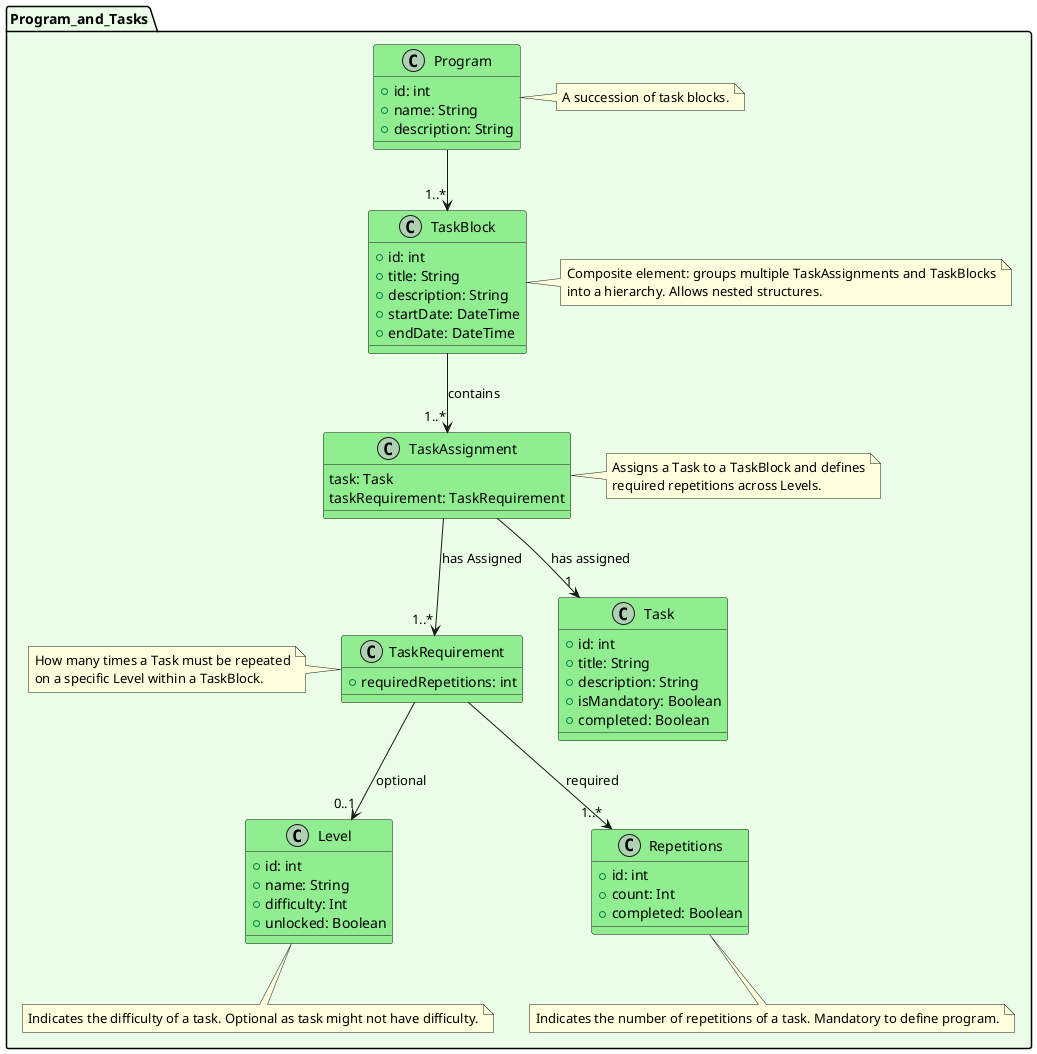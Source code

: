 @startuml
package Program_and_Tasks #ebffe8ff {

  class Program #lightgreen {
    +id: int
    +name: String
    +description: String
  }

  note right of Program
  A succession of task blocks.
  end note

  class Task #lightgreen {
    +id: int
    +title: String
    +description: String
    +isMandatory: Boolean
    +completed: Boolean
  }

  class Level #lightgreen {
    +id: int
    +name: String
    +difficulty: Int
    +unlocked: Boolean
  }

  class Repetitions #lightgreen {
    +id: int
    +count: Int
    +completed: Boolean
  }

  note bottom of Level
  Indicates the difficulty of a task. Optional as task might not have difficulty.
  end note

  note bottom of Repetitions
  Indicates the number of repetitions of a task. Mandatory to define program.
  end note

  class TaskRequirement #lightgreen {
    +requiredRepetitions: int
  }

  note left of TaskRequirement
  How many times a Task must be repeated
  on a specific Level within a TaskBlock.
  end note

  class TaskAssignment #lightgreen {
    task: Task
    taskRequirement: TaskRequirement
  }

  note right of TaskAssignment
  Assigns a Task to a TaskBlock and defines
  required repetitions across Levels.
  end note

  class TaskBlock #lightgreen {
    +id: int
    +title: String
    +description: String
    +startDate: DateTime
    +endDate: DateTime
  }

  note right of TaskBlock
  Composite element: groups multiple TaskAssignments and TaskBlocks
  into a hierarchy. Allows nested structures.
  end note

  TaskAssignment --> "1" Task : "has assigned"
  TaskAssignment --> "1..*" TaskRequirement: "has Assigned"
  TaskRequirement --> "0..1" Level : optional
  TaskRequirement --> "1..*" Repetitions : required

  Program --> "1..*" TaskBlock

  TaskBlock --> "1..*" TaskAssignment : "contains"

}
@enduml